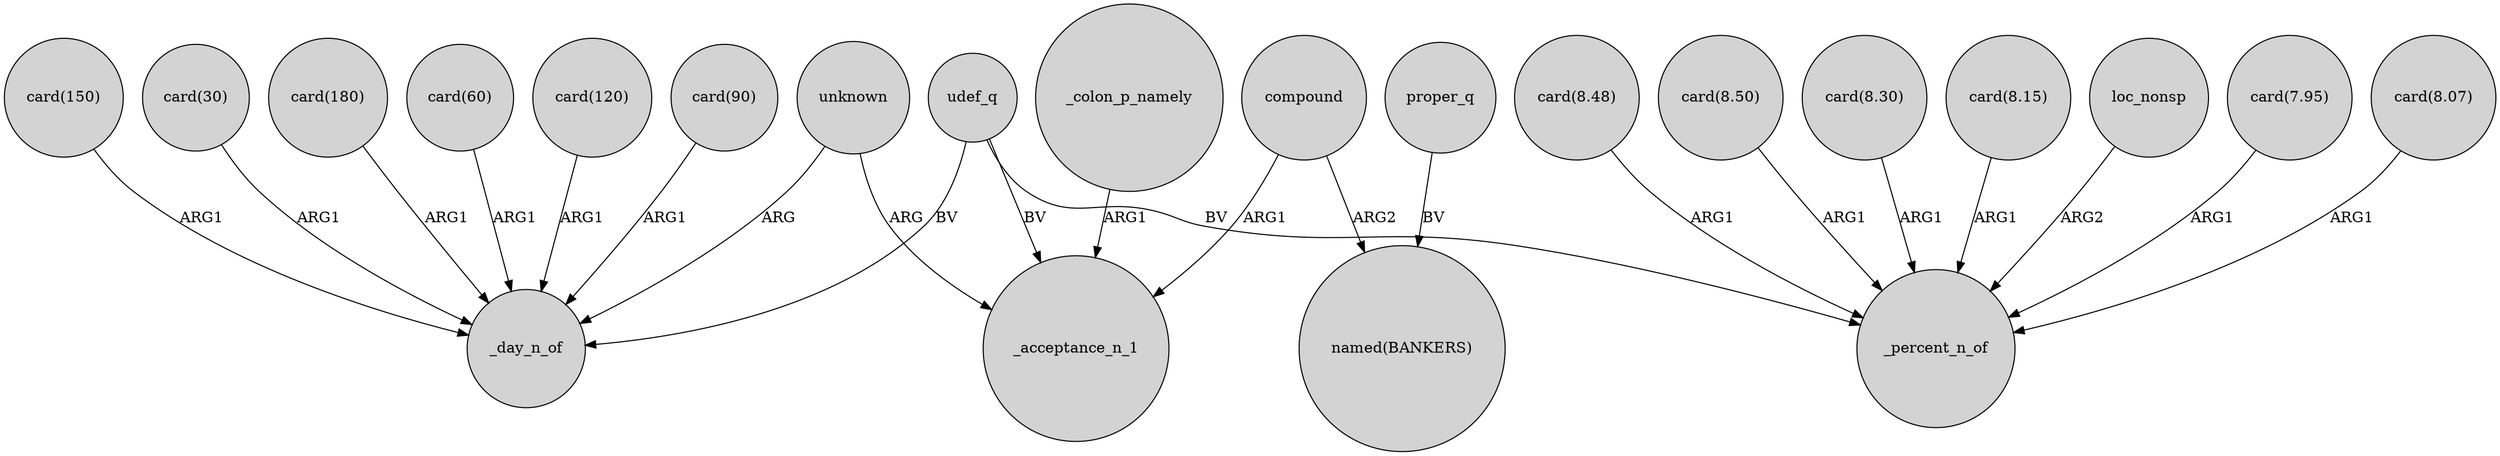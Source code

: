digraph {
	node [shape=circle style=filled]
	"card(180)" -> _day_n_of [label=ARG1]
	"card(8.07)" -> _percent_n_of [label=ARG1]
	unknown -> _day_n_of [label=ARG]
	compound -> _acceptance_n_1 [label=ARG1]
	proper_q -> "named(BANKERS)" [label=BV]
	"card(8.48)" -> _percent_n_of [label=ARG1]
	"card(60)" -> _day_n_of [label=ARG1]
	udef_q -> _day_n_of [label=BV]
	"card(8.50)" -> _percent_n_of [label=ARG1]
	"card(8.30)" -> _percent_n_of [label=ARG1]
	_colon_p_namely -> _acceptance_n_1 [label=ARG1]
	"card(120)" -> _day_n_of [label=ARG1]
	"card(8.15)" -> _percent_n_of [label=ARG1]
	loc_nonsp -> _percent_n_of [label=ARG2]
	"card(90)" -> _day_n_of [label=ARG1]
	unknown -> _acceptance_n_1 [label=ARG]
	"card(150)" -> _day_n_of [label=ARG1]
	"card(7.95)" -> _percent_n_of [label=ARG1]
	udef_q -> _percent_n_of [label=BV]
	"card(30)" -> _day_n_of [label=ARG1]
	udef_q -> _acceptance_n_1 [label=BV]
	compound -> "named(BANKERS)" [label=ARG2]
}
